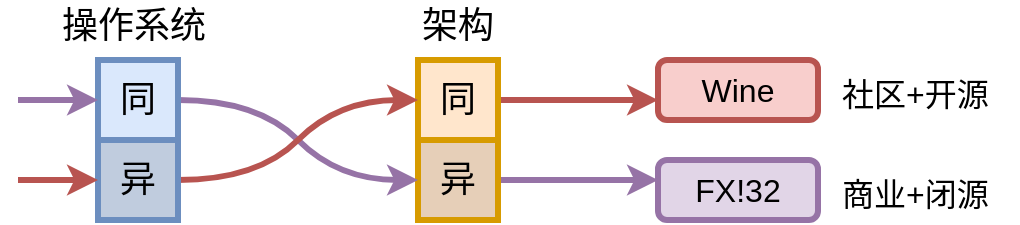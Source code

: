 <mxfile version="10.8.0" type="device"><diagram id="VZUfj_m1B3M91MDAd7FO" name="Page-1"><mxGraphModel dx="951" dy="606" grid="1" gridSize="10" guides="1" tooltips="1" connect="1" arrows="1" fold="1" page="1" pageScale="1" pageWidth="850" pageHeight="1100" math="0" shadow="0"><root><mxCell id="0"/><mxCell id="1" parent="0"/><mxCell id="FE62uBhFlZZmsWCPUUEj-14" value="" style="endArrow=classic;html=1;strokeWidth=3;fillColor=#f8cecc;strokeColor=#b85450;" parent="1" source="FE62uBhFlZZmsWCPUUEj-3" edge="1"><mxGeometry width="50" height="50" relative="1" as="geometry"><mxPoint x="280" y="70" as="sourcePoint"/><mxPoint x="440" y="60" as="targetPoint"/></mxGeometry></mxCell><mxCell id="FE62uBhFlZZmsWCPUUEj-11" value="" style="endArrow=classic;html=1;strokeWidth=3;fillColor=#e1d5e7;strokeColor=#9673a6;" parent="1" source="FE62uBhFlZZmsWCPUUEj-6" edge="1"><mxGeometry width="50" height="50" relative="1" as="geometry"><mxPoint x="360" y="98" as="sourcePoint"/><mxPoint x="440" y="100" as="targetPoint"/></mxGeometry></mxCell><mxCell id="FE62uBhFlZZmsWCPUUEj-2" value="&lt;font style=&quot;font-size: 18px&quot;&gt;操作系统&lt;/font&gt;" style="text;html=1;resizable=0;points=[];autosize=1;align=left;verticalAlign=top;spacingTop=-4;" parent="1" vertex="1"><mxGeometry x="140" y="10" width="90" height="20" as="geometry"/></mxCell><mxCell id="FE62uBhFlZZmsWCPUUEj-3" value="&lt;font style=&quot;font-size: 18px&quot;&gt;同&lt;/font&gt;" style="rounded=0;whiteSpace=wrap;html=1;fillColor=#ffe6cc;strokeColor=#d79b00;strokeWidth=3;" parent="1" vertex="1"><mxGeometry x="320" y="40" width="40" height="40" as="geometry"/></mxCell><mxCell id="FE62uBhFlZZmsWCPUUEj-4" value="&lt;font style=&quot;font-size: 18px&quot;&gt;架构&lt;/font&gt;" style="text;html=1;resizable=0;points=[];autosize=1;align=left;verticalAlign=top;spacingTop=-4;" parent="1" vertex="1"><mxGeometry x="320" y="10" width="50" height="20" as="geometry"/></mxCell><mxCell id="FE62uBhFlZZmsWCPUUEj-6" value="&lt;font style=&quot;font-size: 18px&quot;&gt;异&lt;/font&gt;" style="rounded=0;whiteSpace=wrap;html=1;fillColor=#E6CFB8;strokeColor=#d79b00;strokeWidth=3;" parent="1" vertex="1"><mxGeometry x="320" y="80" width="40" height="40" as="geometry"/></mxCell><mxCell id="FE62uBhFlZZmsWCPUUEj-8" value="" style="curved=1;endArrow=classic;html=1;endSize=6;strokeWidth=3;fillColor=#e1d5e7;strokeColor=#9673a6;" parent="1" source="FE62uBhFlZZmsWCPUUEj-1" target="FE62uBhFlZZmsWCPUUEj-6" edge="1"><mxGeometry width="50" height="50" relative="1" as="geometry"><mxPoint x="150" y="250" as="sourcePoint"/><mxPoint x="200" y="200" as="targetPoint"/><Array as="points"><mxPoint x="240" y="60"/><mxPoint x="280" y="100"/></Array></mxGeometry></mxCell><mxCell id="FE62uBhFlZZmsWCPUUEj-1" value="&lt;font style=&quot;font-size: 18px&quot;&gt;同&lt;/font&gt;" style="rounded=0;whiteSpace=wrap;html=1;fillColor=#dae8fc;strokeColor=#6c8ebf;strokeWidth=3;" parent="1" vertex="1"><mxGeometry x="160" y="40" width="40" height="40" as="geometry"/></mxCell><mxCell id="FE62uBhFlZZmsWCPUUEj-9" value="" style="endArrow=classic;html=1;strokeWidth=3;fillColor=#e1d5e7;strokeColor=#9673a6;" parent="1" target="FE62uBhFlZZmsWCPUUEj-1" edge="1"><mxGeometry width="50" height="50" relative="1" as="geometry"><mxPoint x="120" y="60" as="sourcePoint"/><mxPoint x="140" y="110" as="targetPoint"/></mxGeometry></mxCell><mxCell id="FE62uBhFlZZmsWCPUUEj-12" value="" style="curved=1;endArrow=classic;html=1;strokeWidth=3;fillColor=#f8cecc;strokeColor=#b85450;" parent="1" source="FE62uBhFlZZmsWCPUUEj-5" target="FE62uBhFlZZmsWCPUUEj-3" edge="1"><mxGeometry width="50" height="50" relative="1" as="geometry"><mxPoint x="220" y="140" as="sourcePoint"/><mxPoint x="270" y="90" as="targetPoint"/><Array as="points"><mxPoint x="240" y="100"/><mxPoint x="280" y="60"/></Array></mxGeometry></mxCell><mxCell id="FE62uBhFlZZmsWCPUUEj-5" value="&lt;font style=&quot;font-size: 18px&quot;&gt;异&lt;/font&gt;" style="rounded=0;whiteSpace=wrap;html=1;fillColor=#C0CCDE;strokeColor=#6c8ebf;strokeWidth=3;" parent="1" vertex="1"><mxGeometry x="160" y="80" width="40" height="40" as="geometry"/></mxCell><mxCell id="FE62uBhFlZZmsWCPUUEj-13" value="" style="endArrow=classic;html=1;strokeWidth=3;fillColor=#f8cecc;strokeColor=#b85450;" parent="1" target="FE62uBhFlZZmsWCPUUEj-5" edge="1"><mxGeometry width="50" height="50" relative="1" as="geometry"><mxPoint x="120" y="100" as="sourcePoint"/><mxPoint x="140" y="90" as="targetPoint"/></mxGeometry></mxCell><mxCell id="FE62uBhFlZZmsWCPUUEj-15" value="&lt;font style=&quot;font-size: 16px&quot;&gt;Wine&lt;/font&gt;" style="rounded=1;whiteSpace=wrap;html=1;strokeWidth=3;fillColor=#f8cecc;strokeColor=#b85450;" parent="1" vertex="1"><mxGeometry x="440" y="40" width="80" height="30" as="geometry"/></mxCell><mxCell id="FE62uBhFlZZmsWCPUUEj-16" value="&lt;font style=&quot;font-size: 16px&quot;&gt;FX!32&lt;/font&gt;" style="rounded=1;whiteSpace=wrap;html=1;strokeWidth=3;fillColor=#e1d5e7;strokeColor=#9673a6;" parent="1" vertex="1"><mxGeometry x="440" y="90" width="80" height="30" as="geometry"/></mxCell><mxCell id="X-l7mZpQkSb1BGqkg1Pz-1" value="&lt;font style=&quot;font-size: 16px&quot;&gt;社区+开源&lt;/font&gt;" style="text;html=1;resizable=0;points=[];autosize=1;align=left;verticalAlign=top;spacingTop=-4;" vertex="1" parent="1"><mxGeometry x="530" y="45" width="90" height="20" as="geometry"/></mxCell><mxCell id="X-l7mZpQkSb1BGqkg1Pz-2" value="&lt;font style=&quot;font-size: 16px&quot;&gt;商业+闭源&lt;/font&gt;" style="text;html=1;resizable=0;points=[];autosize=1;align=left;verticalAlign=top;spacingTop=-4;" vertex="1" parent="1"><mxGeometry x="530" y="95" width="90" height="20" as="geometry"/></mxCell></root></mxGraphModel></diagram></mxfile>